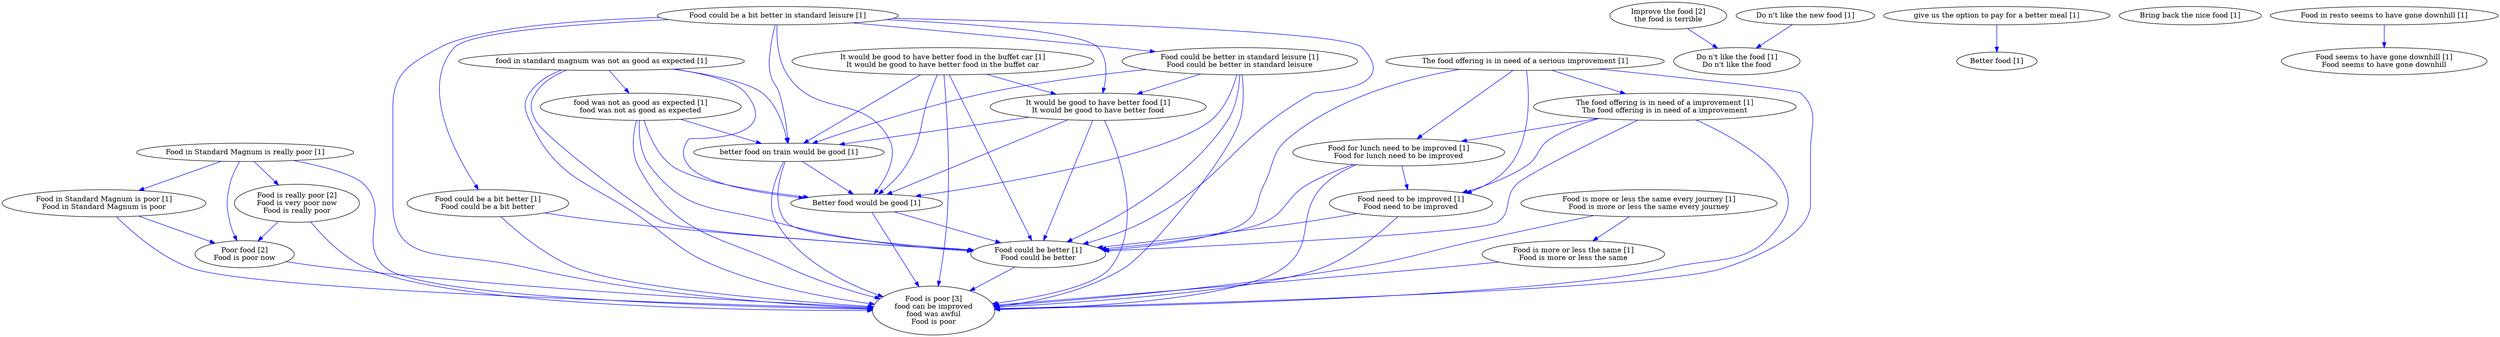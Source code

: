 digraph collapsedGraph {
"Food is poor [3]\nfood can be improved\nfood was awful\nFood is poor""Improve the food [2]\nthe food is terrible""Food is really poor [2]\nFood is very poor now\nFood is really poor""Poor food [2]\nFood is poor now""Better food [1]""Better food would be good [1]""Bring back the nice food [1]""Do n't like the new food [1]""Do n't like the food [1]\nDo n't like the food""Food could be a bit better in standard leisure [1]""Food could be better in standard leisure [1]\nFood could be better in standard leisure""Food could be better [1]\nFood could be better""Food could be a bit better [1]\nFood could be a bit better""Food for lunch need to be improved [1]\nFood for lunch need to be improved""Food need to be improved [1]\nFood need to be improved""Food in Standard Magnum is really poor [1]""Food in Standard Magnum is poor [1]\nFood in Standard Magnum is poor""Food in resto seems to have gone downhill [1]""Food seems to have gone downhill [1]\nFood seems to have gone downhill""Food is more or less the same every journey [1]\nFood is more or less the same every journey""Food is more or less the same [1]\nFood is more or less the same""It would be good to have better food in the buffet car [1]\nIt would be good to have better food in the buffet car""It would be good to have better food [1]\nIt would be good to have better food""The food offering is in need of a serious improvement [1]""The food offering is in need of a improvement [1]\nThe food offering is in need of a improvement""better food on train would be good [1]""food in standard magnum was not as good as expected [1]""food was not as good as expected [1]\nfood was not as good as expected""give us the option to pay for a better meal [1]""Food need to be improved [1]\nFood need to be improved" -> "Food could be better [1]\nFood could be better" [color=blue]
"Food in Standard Magnum is really poor [1]" -> "Food is poor [3]\nfood can be improved\nfood was awful\nFood is poor" [color=blue]
"Food is really poor [2]\nFood is very poor now\nFood is really poor" -> "Food is poor [3]\nfood can be improved\nfood was awful\nFood is poor" [color=blue]
"Food for lunch need to be improved [1]\nFood for lunch need to be improved" -> "Food is poor [3]\nfood can be improved\nfood was awful\nFood is poor" [color=blue]
"Food could be better in standard leisure [1]\nFood could be better in standard leisure" -> "better food on train would be good [1]" [color=blue]
"Food in Standard Magnum is really poor [1]" -> "Food is really poor [2]\nFood is very poor now\nFood is really poor" [color=blue]
"Food could be a bit better in standard leisure [1]" -> "Food is poor [3]\nfood can be improved\nfood was awful\nFood is poor" [color=blue]
"food in standard magnum was not as good as expected [1]" -> "better food on train would be good [1]" [color=blue]
"better food on train would be good [1]" -> "Food is poor [3]\nfood can be improved\nfood was awful\nFood is poor" [color=blue]
"Food is really poor [2]\nFood is very poor now\nFood is really poor" -> "Poor food [2]\nFood is poor now" [color=blue]
"Better food would be good [1]" -> "Food is poor [3]\nfood can be improved\nfood was awful\nFood is poor" [color=blue]
"Food is more or less the same [1]\nFood is more or less the same" -> "Food is poor [3]\nfood can be improved\nfood was awful\nFood is poor" [color=blue]
"food was not as good as expected [1]\nfood was not as good as expected" -> "better food on train would be good [1]" [color=blue]
"Food could be better in standard leisure [1]\nFood could be better in standard leisure" -> "Food is poor [3]\nfood can be improved\nfood was awful\nFood is poor" [color=blue]
"The food offering is in need of a serious improvement [1]" -> "Food is poor [3]\nfood can be improved\nfood was awful\nFood is poor" [color=blue]
"It would be good to have better food in the buffet car [1]\nIt would be good to have better food in the buffet car" -> "Food could be better [1]\nFood could be better" [color=blue]
"The food offering is in need of a improvement [1]\nThe food offering is in need of a improvement" -> "Food could be better [1]\nFood could be better" [color=blue]
"Food could be a bit better [1]\nFood could be a bit better" -> "Food is poor [3]\nfood can be improved\nfood was awful\nFood is poor" [color=blue]
"Food is more or less the same every journey [1]\nFood is more or less the same every journey" -> "Food is poor [3]\nfood can be improved\nfood was awful\nFood is poor" [color=blue]
"food was not as good as expected [1]\nfood was not as good as expected" -> "Food could be better [1]\nFood could be better" [color=blue]
"give us the option to pay for a better meal [1]" -> "Better food [1]" [color=blue]
"It would be good to have better food in the buffet car [1]\nIt would be good to have better food in the buffet car" -> "better food on train would be good [1]" [color=blue]
"food was not as good as expected [1]\nfood was not as good as expected" -> "Food is poor [3]\nfood can be improved\nfood was awful\nFood is poor" [color=blue]
"food was not as good as expected [1]\nfood was not as good as expected" -> "Better food would be good [1]" [color=blue]
"The food offering is in need of a improvement [1]\nThe food offering is in need of a improvement" -> "Food is poor [3]\nfood can be improved\nfood was awful\nFood is poor" [color=blue]
"Food in Standard Magnum is poor [1]\nFood in Standard Magnum is poor" -> "Poor food [2]\nFood is poor now" [color=blue]
"Food need to be improved [1]\nFood need to be improved" -> "Food is poor [3]\nfood can be improved\nfood was awful\nFood is poor" [color=blue]
"food in standard magnum was not as good as expected [1]" -> "Food is poor [3]\nfood can be improved\nfood was awful\nFood is poor" [color=blue]
"food in standard magnum was not as good as expected [1]" -> "Food could be better [1]\nFood could be better" [color=blue]
"food in standard magnum was not as good as expected [1]" -> "Better food would be good [1]" [color=blue]
"Better food would be good [1]" -> "Food could be better [1]\nFood could be better" [color=blue]
"Food for lunch need to be improved [1]\nFood for lunch need to be improved" -> "Food could be better [1]\nFood could be better" [color=blue]
"The food offering is in need of a serious improvement [1]" -> "Food for lunch need to be improved [1]\nFood for lunch need to be improved" [color=blue]
"Food could be better in standard leisure [1]\nFood could be better in standard leisure" -> "It would be good to have better food [1]\nIt would be good to have better food" [color=blue]
"The food offering is in need of a serious improvement [1]" -> "Food need to be improved [1]\nFood need to be improved" [color=blue]
"better food on train would be good [1]" -> "Food could be better [1]\nFood could be better" [color=blue]
"The food offering is in need of a serious improvement [1]" -> "Food could be better [1]\nFood could be better" [color=blue]
"Food could be better in standard leisure [1]\nFood could be better in standard leisure" -> "Better food would be good [1]" [color=blue]
"Food in Standard Magnum is poor [1]\nFood in Standard Magnum is poor" -> "Food is poor [3]\nfood can be improved\nfood was awful\nFood is poor" [color=blue]
"Improve the food [2]\nthe food is terrible" -> "Do n't like the food [1]\nDo n't like the food" [color=blue]
"Food could be better [1]\nFood could be better" -> "Food is poor [3]\nfood can be improved\nfood was awful\nFood is poor" [color=blue]
"It would be good to have better food [1]\nIt would be good to have better food" -> "Food could be better [1]\nFood could be better" [color=blue]
"It would be good to have better food in the buffet car [1]\nIt would be good to have better food in the buffet car" -> "Food is poor [3]\nfood can be improved\nfood was awful\nFood is poor" [color=blue]
"It would be good to have better food [1]\nIt would be good to have better food" -> "Food is poor [3]\nfood can be improved\nfood was awful\nFood is poor" [color=blue]
"It would be good to have better food [1]\nIt would be good to have better food" -> "Better food would be good [1]" [color=blue]
"The food offering is in need of a improvement [1]\nThe food offering is in need of a improvement" -> "Food need to be improved [1]\nFood need to be improved" [color=blue]
"The food offering is in need of a improvement [1]\nThe food offering is in need of a improvement" -> "Food for lunch need to be improved [1]\nFood for lunch need to be improved" [color=blue]
"Poor food [2]\nFood is poor now" -> "Food is poor [3]\nfood can be improved\nfood was awful\nFood is poor" [color=blue]
"It would be good to have better food in the buffet car [1]\nIt would be good to have better food in the buffet car" -> "Better food would be good [1]" [color=blue]
"It would be good to have better food [1]\nIt would be good to have better food" -> "better food on train would be good [1]" [color=blue]
"Food in Standard Magnum is really poor [1]" -> "Poor food [2]\nFood is poor now" [color=blue]
"Do n't like the new food [1]" -> "Do n't like the food [1]\nDo n't like the food" [color=blue]
"Food could be a bit better in standard leisure [1]" -> "Food could be better in standard leisure [1]\nFood could be better in standard leisure" [color=blue]
"Food could be better in standard leisure [1]\nFood could be better in standard leisure" -> "Food could be better [1]\nFood could be better" [color=blue]
"Food could be a bit better in standard leisure [1]" -> "Food could be a bit better [1]\nFood could be a bit better" [color=blue]
"Food could be a bit better [1]\nFood could be a bit better" -> "Food could be better [1]\nFood could be better" [color=blue]
"Food could be a bit better in standard leisure [1]" -> "Food could be better [1]\nFood could be better" [color=blue]
"Food for lunch need to be improved [1]\nFood for lunch need to be improved" -> "Food need to be improved [1]\nFood need to be improved" [color=blue]
"Food in Standard Magnum is really poor [1]" -> "Food in Standard Magnum is poor [1]\nFood in Standard Magnum is poor" [color=blue]
"Food in resto seems to have gone downhill [1]" -> "Food seems to have gone downhill [1]\nFood seems to have gone downhill" [color=blue]
"Food is more or less the same every journey [1]\nFood is more or less the same every journey" -> "Food is more or less the same [1]\nFood is more or less the same" [color=blue]
"It would be good to have better food in the buffet car [1]\nIt would be good to have better food in the buffet car" -> "It would be good to have better food [1]\nIt would be good to have better food" [color=blue]
"The food offering is in need of a serious improvement [1]" -> "The food offering is in need of a improvement [1]\nThe food offering is in need of a improvement" [color=blue]
"better food on train would be good [1]" -> "Better food would be good [1]" [color=blue]
"food in standard magnum was not as good as expected [1]" -> "food was not as good as expected [1]\nfood was not as good as expected" [color=blue]
"Food could be a bit better in standard leisure [1]" -> "It would be good to have better food [1]\nIt would be good to have better food" [color=blue]
"Food could be a bit better in standard leisure [1]" -> "Better food would be good [1]" [color=blue]
"Food could be a bit better in standard leisure [1]" -> "better food on train would be good [1]" [color=blue]
}